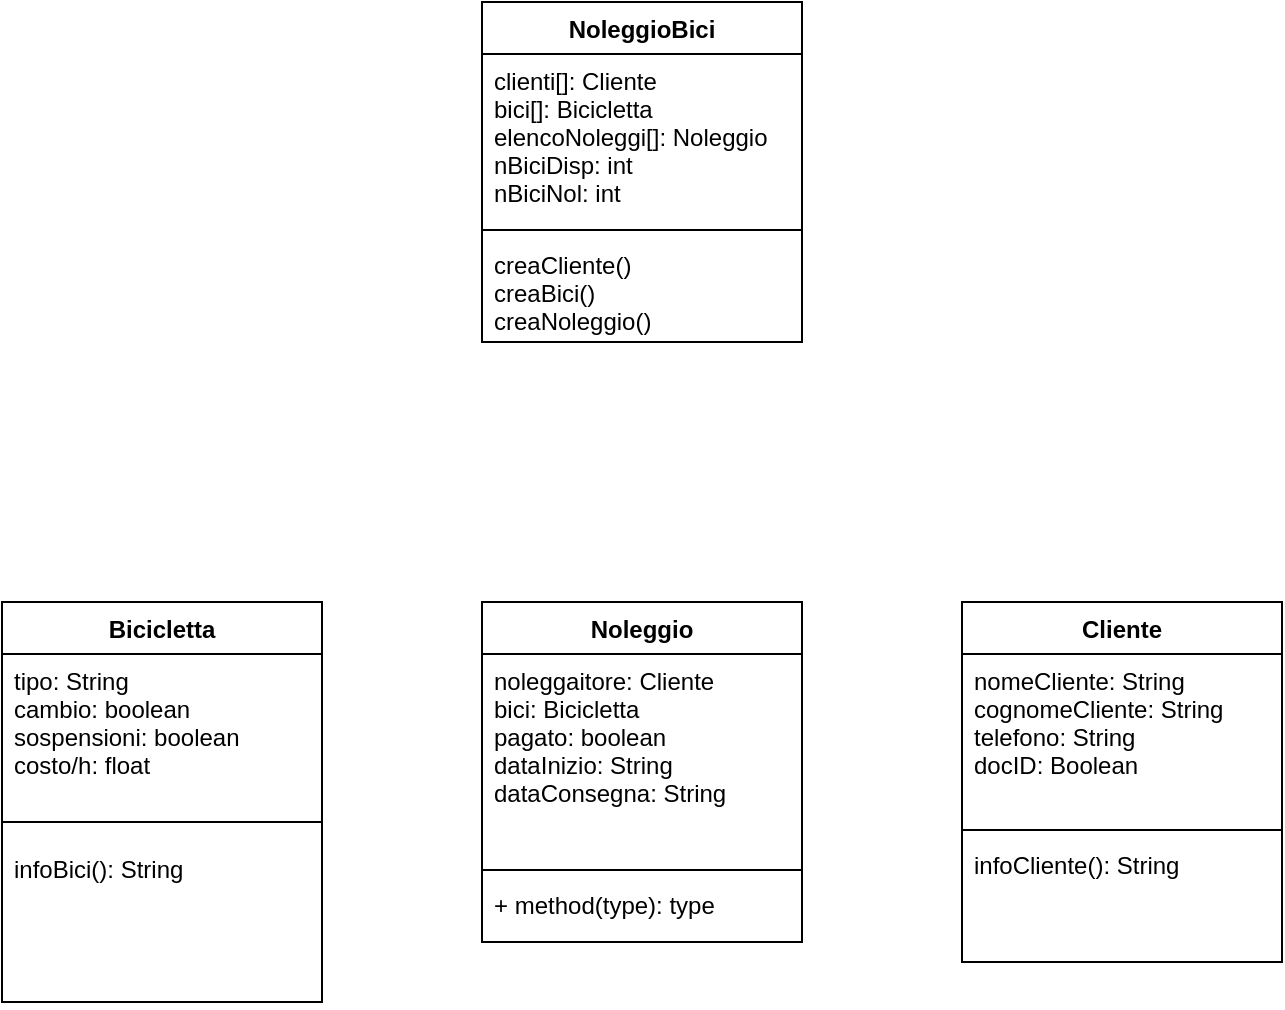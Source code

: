 <mxfile version="13.10.4" type="device"><diagram name="Page-1" id="e7e014a7-5840-1c2e-5031-d8a46d1fe8dd"><mxGraphModel dx="1550" dy="868" grid="1" gridSize="10" guides="1" tooltips="1" connect="1" arrows="1" fold="1" page="1" pageScale="1" pageWidth="1169" pageHeight="826" background="#ffffff" math="0" shadow="0"><root><mxCell id="0"/><mxCell id="1" parent="0"/><mxCell id="_gQ-unX2K8KzIKbvnJYW-41" value="Bicicletta" style="swimlane;fontStyle=1;align=center;verticalAlign=top;childLayout=stackLayout;horizontal=1;startSize=26;horizontalStack=0;resizeParent=1;resizeParentMax=0;resizeLast=0;collapsible=1;marginBottom=0;" parent="1" vertex="1"><mxGeometry x="40" y="400" width="160" height="200" as="geometry"/></mxCell><mxCell id="_gQ-unX2K8KzIKbvnJYW-42" value="tipo: String&#10;cambio: boolean&#10;sospensioni: boolean&#10;costo/h: float" style="text;strokeColor=none;fillColor=none;align=left;verticalAlign=top;spacingLeft=4;spacingRight=4;overflow=hidden;rotatable=0;points=[[0,0.5],[1,0.5]];portConstraint=eastwest;" parent="_gQ-unX2K8KzIKbvnJYW-41" vertex="1"><mxGeometry y="26" width="160" height="74" as="geometry"/></mxCell><mxCell id="_gQ-unX2K8KzIKbvnJYW-43" value="" style="line;strokeWidth=1;fillColor=none;align=left;verticalAlign=middle;spacingTop=-1;spacingLeft=3;spacingRight=3;rotatable=0;labelPosition=right;points=[];portConstraint=eastwest;" parent="_gQ-unX2K8KzIKbvnJYW-41" vertex="1"><mxGeometry y="100" width="160" height="20" as="geometry"/></mxCell><mxCell id="_gQ-unX2K8KzIKbvnJYW-44" value="infoBici(): String" style="text;strokeColor=none;fillColor=none;align=left;verticalAlign=top;spacingLeft=4;spacingRight=4;overflow=hidden;rotatable=0;points=[[0,0.5],[1,0.5]];portConstraint=eastwest;" parent="_gQ-unX2K8KzIKbvnJYW-41" vertex="1"><mxGeometry y="120" width="160" height="80" as="geometry"/></mxCell><mxCell id="_gQ-unX2K8KzIKbvnJYW-45" value="Cliente" style="swimlane;fontStyle=1;align=center;verticalAlign=top;childLayout=stackLayout;horizontal=1;startSize=26;horizontalStack=0;resizeParent=1;resizeParentMax=0;resizeLast=0;collapsible=1;marginBottom=0;" parent="1" vertex="1"><mxGeometry x="520" y="400" width="160" height="180" as="geometry"/></mxCell><mxCell id="_gQ-unX2K8KzIKbvnJYW-46" value="nomeCliente: String&#10;cognomeCliente: String&#10;telefono: String&#10;docID: Boolean" style="text;strokeColor=none;fillColor=none;align=left;verticalAlign=top;spacingLeft=4;spacingRight=4;overflow=hidden;rotatable=0;points=[[0,0.5],[1,0.5]];portConstraint=eastwest;" parent="_gQ-unX2K8KzIKbvnJYW-45" vertex="1"><mxGeometry y="26" width="160" height="84" as="geometry"/></mxCell><mxCell id="_gQ-unX2K8KzIKbvnJYW-47" value="" style="line;strokeWidth=1;fillColor=none;align=left;verticalAlign=middle;spacingTop=-1;spacingLeft=3;spacingRight=3;rotatable=0;labelPosition=right;points=[];portConstraint=eastwest;" parent="_gQ-unX2K8KzIKbvnJYW-45" vertex="1"><mxGeometry y="110" width="160" height="8" as="geometry"/></mxCell><mxCell id="_gQ-unX2K8KzIKbvnJYW-48" value="infoCliente(): String&#10;" style="text;strokeColor=none;fillColor=none;align=left;verticalAlign=top;spacingLeft=4;spacingRight=4;overflow=hidden;rotatable=0;points=[[0,0.5],[1,0.5]];portConstraint=eastwest;" parent="_gQ-unX2K8KzIKbvnJYW-45" vertex="1"><mxGeometry y="118" width="160" height="62" as="geometry"/></mxCell><mxCell id="_gQ-unX2K8KzIKbvnJYW-59" value="NoleggioBici" style="swimlane;fontStyle=1;align=center;verticalAlign=top;childLayout=stackLayout;horizontal=1;startSize=26;horizontalStack=0;resizeParent=1;resizeParentMax=0;resizeLast=0;collapsible=1;marginBottom=0;" parent="1" vertex="1"><mxGeometry x="280" y="100" width="160" height="170" as="geometry"/></mxCell><mxCell id="_gQ-unX2K8KzIKbvnJYW-60" value="clienti[]: Cliente&#10;bici[]: Bicicletta&#10;elencoNoleggi[]: Noleggio&#10;nBiciDisp: int&#10;nBiciNol: int" style="text;strokeColor=none;fillColor=none;align=left;verticalAlign=top;spacingLeft=4;spacingRight=4;overflow=hidden;rotatable=0;points=[[0,0.5],[1,0.5]];portConstraint=eastwest;" parent="_gQ-unX2K8KzIKbvnJYW-59" vertex="1"><mxGeometry y="26" width="160" height="84" as="geometry"/></mxCell><mxCell id="_gQ-unX2K8KzIKbvnJYW-61" value="" style="line;strokeWidth=1;fillColor=none;align=left;verticalAlign=middle;spacingTop=-1;spacingLeft=3;spacingRight=3;rotatable=0;labelPosition=right;points=[];portConstraint=eastwest;" parent="_gQ-unX2K8KzIKbvnJYW-59" vertex="1"><mxGeometry y="110" width="160" height="8" as="geometry"/></mxCell><mxCell id="_gQ-unX2K8KzIKbvnJYW-62" value="creaCliente()&#10;creaBici()&#10;creaNoleggio()" style="text;strokeColor=none;fillColor=none;align=left;verticalAlign=top;spacingLeft=4;spacingRight=4;overflow=hidden;rotatable=0;points=[[0,0.5],[1,0.5]];portConstraint=eastwest;" parent="_gQ-unX2K8KzIKbvnJYW-59" vertex="1"><mxGeometry y="118" width="160" height="52" as="geometry"/></mxCell><mxCell id="_gQ-unX2K8KzIKbvnJYW-66" value="Noleggio" style="swimlane;fontStyle=1;align=center;verticalAlign=top;childLayout=stackLayout;horizontal=1;startSize=26;horizontalStack=0;resizeParent=1;resizeParentMax=0;resizeLast=0;collapsible=1;marginBottom=0;" parent="1" vertex="1"><mxGeometry x="280" y="400" width="160" height="170" as="geometry"/></mxCell><mxCell id="_gQ-unX2K8KzIKbvnJYW-67" value="noleggaitore: Cliente&#10;bici: Bicicletta&#10;pagato: boolean&#10;dataInizio: String&#10;dataConsegna: String" style="text;strokeColor=none;fillColor=none;align=left;verticalAlign=top;spacingLeft=4;spacingRight=4;overflow=hidden;rotatable=0;points=[[0,0.5],[1,0.5]];portConstraint=eastwest;" parent="_gQ-unX2K8KzIKbvnJYW-66" vertex="1"><mxGeometry y="26" width="160" height="104" as="geometry"/></mxCell><mxCell id="_gQ-unX2K8KzIKbvnJYW-68" value="" style="line;strokeWidth=1;fillColor=none;align=left;verticalAlign=middle;spacingTop=-1;spacingLeft=3;spacingRight=3;rotatable=0;labelPosition=right;points=[];portConstraint=eastwest;" parent="_gQ-unX2K8KzIKbvnJYW-66" vertex="1"><mxGeometry y="130" width="160" height="8" as="geometry"/></mxCell><mxCell id="_gQ-unX2K8KzIKbvnJYW-69" value="+ method(type): type" style="text;strokeColor=none;fillColor=none;align=left;verticalAlign=top;spacingLeft=4;spacingRight=4;overflow=hidden;rotatable=0;points=[[0,0.5],[1,0.5]];portConstraint=eastwest;" parent="_gQ-unX2K8KzIKbvnJYW-66" vertex="1"><mxGeometry y="138" width="160" height="32" as="geometry"/></mxCell></root></mxGraphModel></diagram></mxfile>
